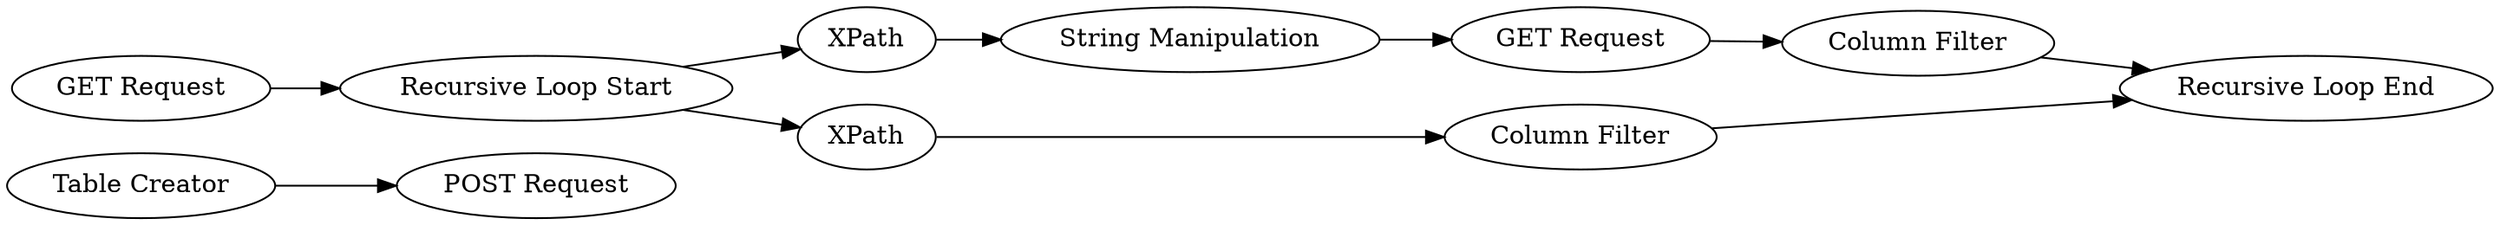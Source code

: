 digraph {
	1 [label="POST Request"]
	3 [label="Table Creator"]
	4 [label="GET Request"]
	6 [label=XPath]
	7 [label="String Manipulation"]
	8 [label="Recursive Loop Start"]
	9 [label="Recursive Loop End"]
	10 [label="GET Request"]
	11 [label=XPath]
	12 [label="Column Filter"]
	13 [label="Column Filter"]
	3 -> 1
	4 -> 13
	6 -> 7
	7 -> 4
	8 -> 11
	8 -> 6
	10 -> 8
	11 -> 12
	12 -> 9
	13 -> 9
	rankdir=LR
}
